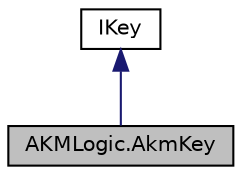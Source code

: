 digraph "AKMLogic.AkmKey"
{
 // LATEX_PDF_SIZE
  edge [fontname="Helvetica",fontsize="10",labelfontname="Helvetica",labelfontsize="10"];
  node [fontname="Helvetica",fontsize="10",shape=record];
  Node1 [label="AKMLogic.AkmKey",height=0.2,width=0.4,color="black", fillcolor="grey75", style="filled", fontcolor="black",tooltip=" "];
  Node2 -> Node1 [dir="back",color="midnightblue",fontsize="10",style="solid"];
  Node2 [label="IKey",height=0.2,width=0.4,color="black", fillcolor="white", style="filled",URL="$interface_a_k_m_interface_1_1_i_key.html",tooltip=" "];
}
